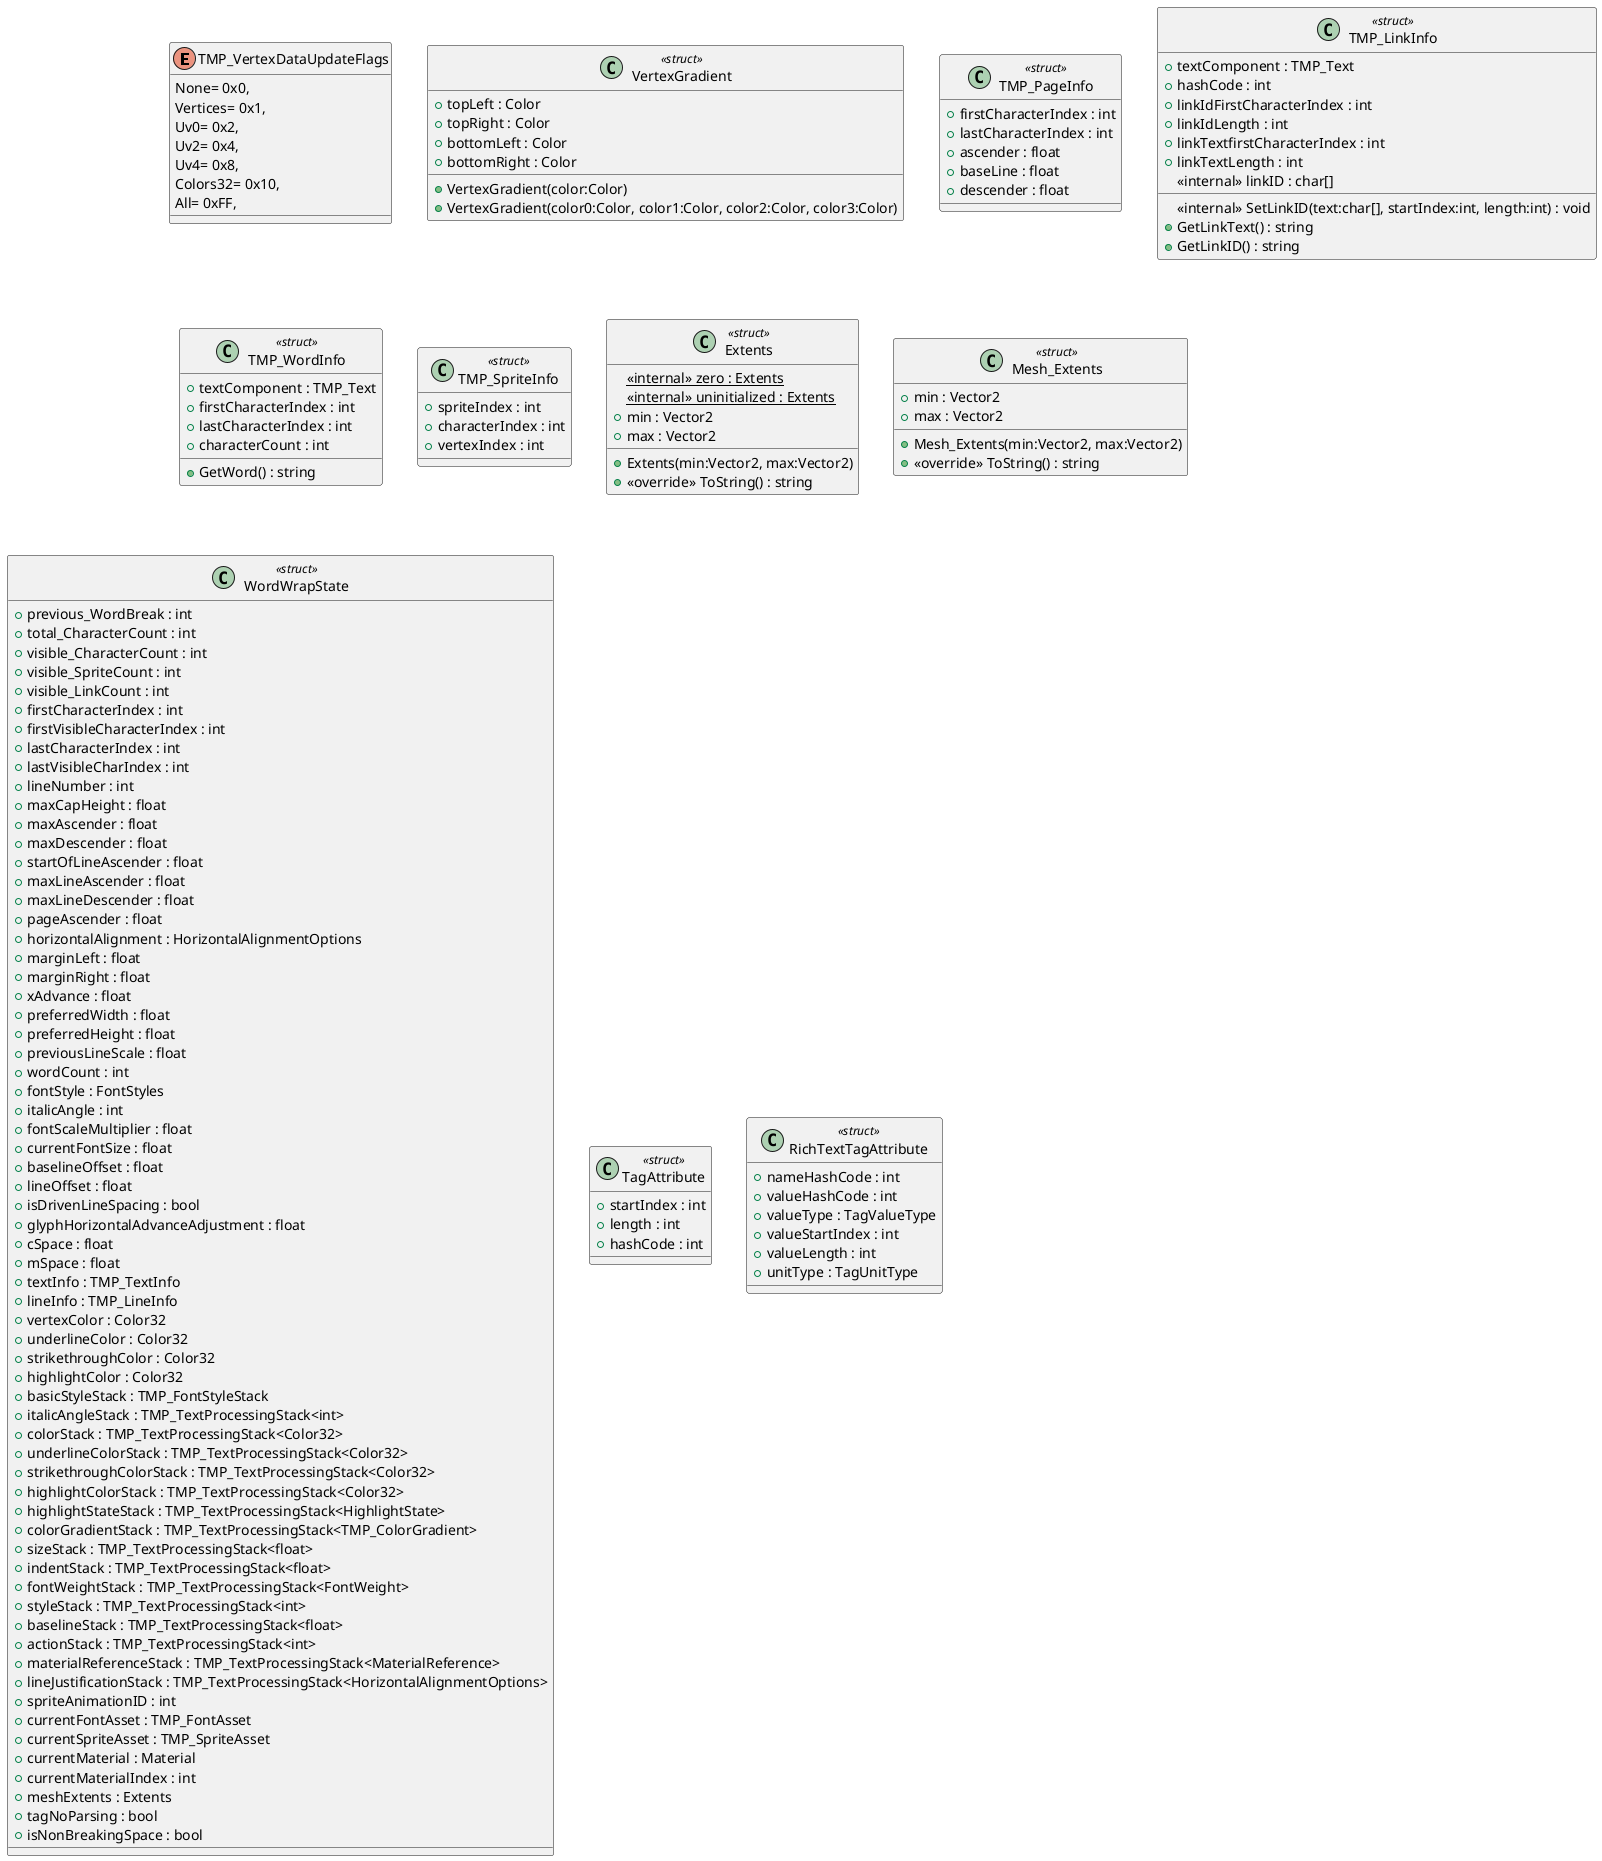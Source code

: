@startuml
enum TMP_VertexDataUpdateFlags {
    None= 0x0,
    Vertices= 0x1,
    Uv0= 0x2,
    Uv2= 0x4,
    Uv4= 0x8,
    Colors32= 0x10,
    All= 0xFF,
}
class VertexGradient <<struct>> {
    + topLeft : Color
    + topRight : Color
    + bottomLeft : Color
    + bottomRight : Color
    + VertexGradient(color:Color)
    + VertexGradient(color0:Color, color1:Color, color2:Color, color3:Color)
}
class TMP_PageInfo <<struct>> {
    + firstCharacterIndex : int
    + lastCharacterIndex : int
    + ascender : float
    + baseLine : float
    + descender : float
}
class TMP_LinkInfo <<struct>> {
    + textComponent : TMP_Text
    + hashCode : int
    + linkIdFirstCharacterIndex : int
    + linkIdLength : int
    + linkTextfirstCharacterIndex : int
    + linkTextLength : int
    <<internal>> linkID : char[]
    <<internal>> SetLinkID(text:char[], startIndex:int, length:int) : void
    + GetLinkText() : string
    + GetLinkID() : string
}
class TMP_WordInfo <<struct>> {
    + textComponent : TMP_Text
    + firstCharacterIndex : int
    + lastCharacterIndex : int
    + characterCount : int
    + GetWord() : string
}
class TMP_SpriteInfo <<struct>> {
    + spriteIndex : int
    + characterIndex : int
    + vertexIndex : int
}
class Extents <<struct>> {
    <<internal>> {static} zero : Extents
    <<internal>> {static} uninitialized : Extents
    + min : Vector2
    + max : Vector2
    + Extents(min:Vector2, max:Vector2)
    + <<override>> ToString() : string
}
class Mesh_Extents <<struct>> {
    + min : Vector2
    + max : Vector2
    + Mesh_Extents(min:Vector2, max:Vector2)
    + <<override>> ToString() : string
}
class WordWrapState <<struct>> {
    + previous_WordBreak : int
    + total_CharacterCount : int
    + visible_CharacterCount : int
    + visible_SpriteCount : int
    + visible_LinkCount : int
    + firstCharacterIndex : int
    + firstVisibleCharacterIndex : int
    + lastCharacterIndex : int
    + lastVisibleCharIndex : int
    + lineNumber : int
    + maxCapHeight : float
    + maxAscender : float
    + maxDescender : float
    + startOfLineAscender : float
    + maxLineAscender : float
    + maxLineDescender : float
    + pageAscender : float
    + horizontalAlignment : HorizontalAlignmentOptions
    + marginLeft : float
    + marginRight : float
    + xAdvance : float
    + preferredWidth : float
    + preferredHeight : float
    + previousLineScale : float
    + wordCount : int
    + fontStyle : FontStyles
    + italicAngle : int
    + fontScaleMultiplier : float
    + currentFontSize : float
    + baselineOffset : float
    + lineOffset : float
    + isDrivenLineSpacing : bool
    + glyphHorizontalAdvanceAdjustment : float
    + cSpace : float
    + mSpace : float
    + textInfo : TMP_TextInfo
    + lineInfo : TMP_LineInfo
    + vertexColor : Color32
    + underlineColor : Color32
    + strikethroughColor : Color32
    + highlightColor : Color32
    + basicStyleStack : TMP_FontStyleStack
    + italicAngleStack : TMP_TextProcessingStack<int>
    + colorStack : TMP_TextProcessingStack<Color32>
    + underlineColorStack : TMP_TextProcessingStack<Color32>
    + strikethroughColorStack : TMP_TextProcessingStack<Color32>
    + highlightColorStack : TMP_TextProcessingStack<Color32>
    + highlightStateStack : TMP_TextProcessingStack<HighlightState>
    + colorGradientStack : TMP_TextProcessingStack<TMP_ColorGradient>
    + sizeStack : TMP_TextProcessingStack<float>
    + indentStack : TMP_TextProcessingStack<float>
    + fontWeightStack : TMP_TextProcessingStack<FontWeight>
    + styleStack : TMP_TextProcessingStack<int>
    + baselineStack : TMP_TextProcessingStack<float>
    + actionStack : TMP_TextProcessingStack<int>
    + materialReferenceStack : TMP_TextProcessingStack<MaterialReference>
    + lineJustificationStack : TMP_TextProcessingStack<HorizontalAlignmentOptions>
    + spriteAnimationID : int
    + currentFontAsset : TMP_FontAsset
    + currentSpriteAsset : TMP_SpriteAsset
    + currentMaterial : Material
    + currentMaterialIndex : int
    + meshExtents : Extents
    + tagNoParsing : bool
    + isNonBreakingSpace : bool
}
class TagAttribute <<struct>> {
    + startIndex : int
    + length : int
    + hashCode : int
}
class RichTextTagAttribute <<struct>> {
    + nameHashCode : int
    + valueHashCode : int
    + valueType : TagValueType
    + valueStartIndex : int
    + valueLength : int
    + unitType : TagUnitType
}
@enduml
